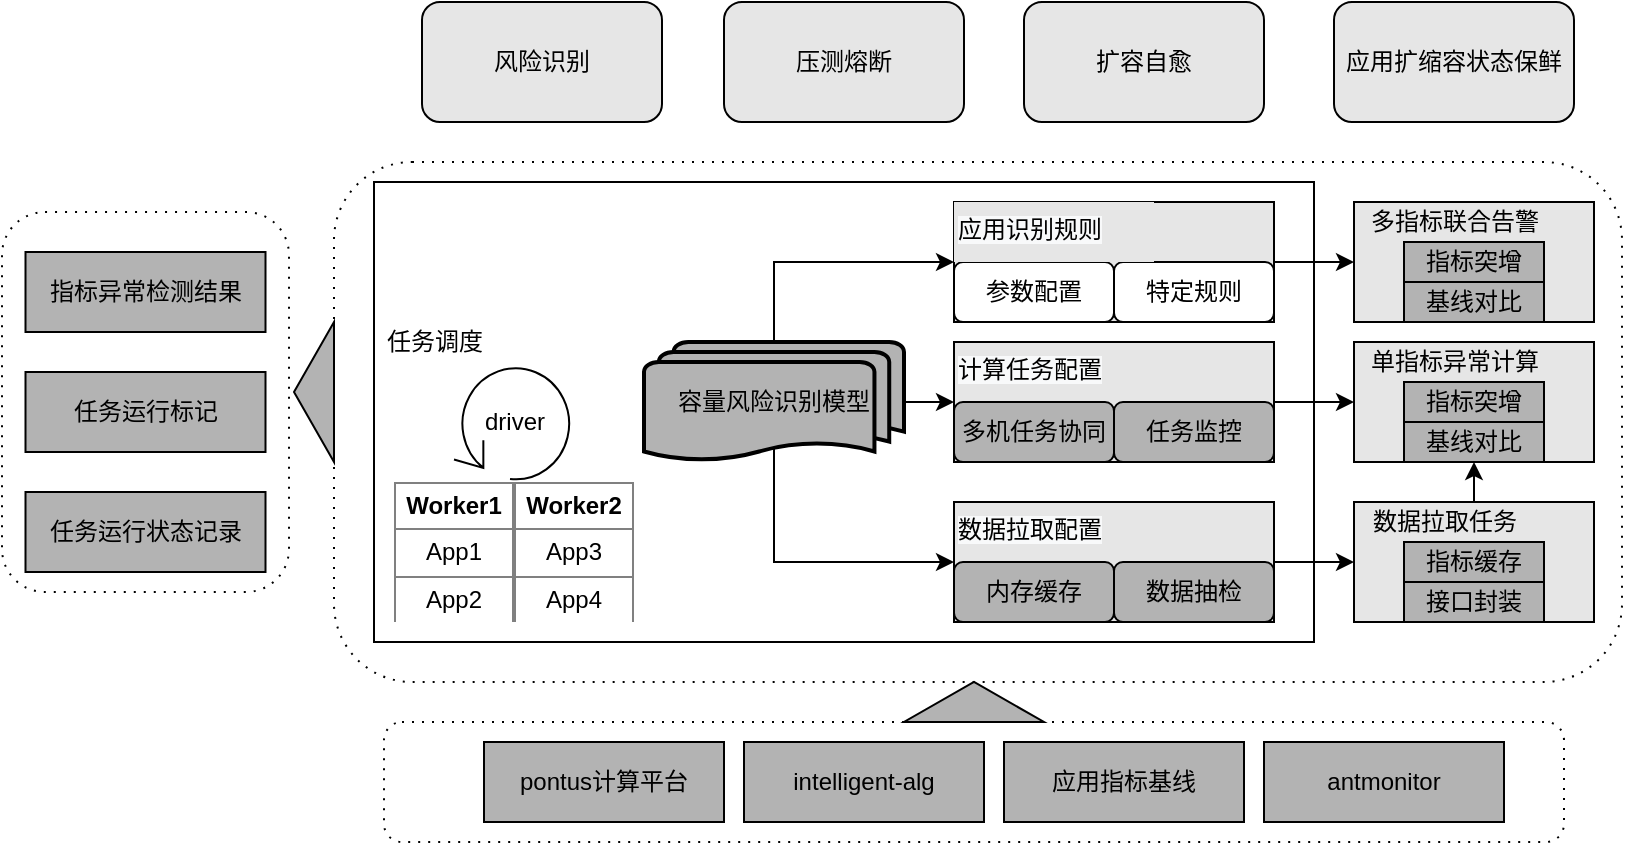 <mxfile version="13.7.7" type="github">
  <diagram id="owqiKtjegZCFVWd7rJzW" name="Page-1">
    <mxGraphModel dx="1186" dy="538" grid="1" gridSize="10" guides="1" tooltips="1" connect="1" arrows="1" fold="1" page="1" pageScale="1" pageWidth="827" pageHeight="1169" math="0" shadow="0">
      <root>
        <mxCell id="0" />
        <mxCell id="1" parent="0" />
        <mxCell id="Mhult8i7kt20SpEzvvNn-29" value="" style="shape=ext;rounded=1;html=1;whiteSpace=wrap;dashed=1;dashPattern=1 4;" parent="1" vertex="1">
          <mxGeometry x="10" y="255" width="143.5" height="190" as="geometry" />
        </mxCell>
        <mxCell id="Mhult8i7kt20SpEzvvNn-27" value="" style="shape=ext;rounded=1;html=1;whiteSpace=wrap;dashed=1;dashPattern=1 4;" parent="1" vertex="1">
          <mxGeometry x="176" y="230" width="644" height="260" as="geometry" />
        </mxCell>
        <mxCell id="Mhult8i7kt20SpEzvvNn-26" value="" style="shape=ext;rounded=1;html=1;whiteSpace=wrap;dashed=1;dashPattern=1 4;" parent="1" vertex="1">
          <mxGeometry x="201" y="510" width="590" height="60" as="geometry" />
        </mxCell>
        <mxCell id="Mhult8i7kt20SpEzvvNn-1" value="" style="rounded=0;whiteSpace=wrap;html=1;" parent="1" vertex="1">
          <mxGeometry x="196" y="240" width="470" height="230" as="geometry" />
        </mxCell>
        <mxCell id="Mhult8i7kt20SpEzvvNn-3" value="" style="edgeStyle=orthogonalEdgeStyle;rounded=0;orthogonalLoop=1;jettySize=auto;html=1;exitX=1;exitY=0.5;exitDx=0;exitDy=0;fillColor=#E6E6E6;" parent="1" source="Mhult8i7kt20SpEzvvNn-12" target="Mhult8i7kt20SpEzvvNn-2" edge="1">
          <mxGeometry relative="1" as="geometry" />
        </mxCell>
        <mxCell id="Mhult8i7kt20SpEzvvNn-5" value="" style="edgeStyle=orthogonalEdgeStyle;rounded=0;orthogonalLoop=1;jettySize=auto;html=1;exitX=1;exitY=0.5;exitDx=0;exitDy=0;fillColor=#E6E6E6;" parent="1" source="Mhult8i7kt20SpEzvvNn-13" target="Mhult8i7kt20SpEzvvNn-4" edge="1">
          <mxGeometry relative="1" as="geometry" />
        </mxCell>
        <mxCell id="Mhult8i7kt20SpEzvvNn-42" style="edgeStyle=orthogonalEdgeStyle;rounded=0;orthogonalLoop=1;jettySize=auto;html=1;exitX=0.5;exitY=0;exitDx=0;exitDy=0;entryX=0.5;entryY=1;entryDx=0;entryDy=0;fillColor=#E6E6E6;" parent="1" source="Mhult8i7kt20SpEzvvNn-4" target="Mhult8i7kt20SpEzvvNn-2" edge="1">
          <mxGeometry relative="1" as="geometry" />
        </mxCell>
        <mxCell id="Mhult8i7kt20SpEzvvNn-4" value="" style="rounded=0;whiteSpace=wrap;html=1;fillColor=#E6E6E6;" parent="1" vertex="1">
          <mxGeometry x="686" y="400" width="120" height="60" as="geometry" />
        </mxCell>
        <mxCell id="Mhult8i7kt20SpEzvvNn-2" value="" style="rounded=0;whiteSpace=wrap;html=1;fillColor=#E6E6E6;" parent="1" vertex="1">
          <mxGeometry x="686" y="320" width="120" height="60" as="geometry" />
        </mxCell>
        <mxCell id="Mhult8i7kt20SpEzvvNn-10" value="任务运行标记" style="rounded=0;whiteSpace=wrap;html=1;fillColor=#B3B3B3;" parent="1" vertex="1">
          <mxGeometry x="21.75" y="335" width="120" height="40" as="geometry" />
        </mxCell>
        <mxCell id="Mhult8i7kt20SpEzvvNn-12" value="" style="rounded=0;whiteSpace=wrap;html=1;fillColor=#E6E6E6;" parent="1" vertex="1">
          <mxGeometry x="486" y="320" width="160" height="60" as="geometry" />
        </mxCell>
        <mxCell id="Mhult8i7kt20SpEzvvNn-13" value="" style="rounded=0;whiteSpace=wrap;html=1;fillColor=#E6E6E6;" parent="1" vertex="1">
          <mxGeometry x="486" y="400" width="160" height="60" as="geometry" />
        </mxCell>
        <mxCell id="Mhult8i7kt20SpEzvvNn-16" value="pontus计算平台" style="rounded=0;whiteSpace=wrap;html=1;fillColor=#B3B3B3;" parent="1" vertex="1">
          <mxGeometry x="251" y="520" width="120" height="40" as="geometry" />
        </mxCell>
        <mxCell id="Mhult8i7kt20SpEzvvNn-17" value="antmonitor" style="rounded=0;whiteSpace=wrap;html=1;fillColor=#B3B3B3;" parent="1" vertex="1">
          <mxGeometry x="641" y="520" width="120" height="40" as="geometry" />
        </mxCell>
        <mxCell id="Mhult8i7kt20SpEzvvNn-18" value="&lt;span&gt;任务调度&lt;/span&gt;" style="text;html=1;align=center;verticalAlign=middle;resizable=0;points=[];autosize=1;" parent="1" vertex="1">
          <mxGeometry x="196" y="310" width="60" height="20" as="geometry" />
        </mxCell>
        <mxCell id="Mhult8i7kt20SpEzvvNn-19" value="intelligent-alg" style="rounded=0;whiteSpace=wrap;html=1;fillColor=#B3B3B3;" parent="1" vertex="1">
          <mxGeometry x="381" y="520" width="120" height="40" as="geometry" />
        </mxCell>
        <mxCell id="Mhult8i7kt20SpEzvvNn-20" value="driver" style="shape=mxgraph.bpmn.loop;html=1;outlineConnect=0;" parent="1" vertex="1">
          <mxGeometry x="236" y="330" width="60" height="60" as="geometry" />
        </mxCell>
        <mxCell id="Mhult8i7kt20SpEzvvNn-30" value="" style="html=1;shadow=0;dashed=0;align=center;verticalAlign=middle;shape=mxgraph.arrows2.arrow;dy=0.6;dx=40;direction=north;notch=0;fillColor=#B3B3B3;" parent="1" vertex="1">
          <mxGeometry x="461" y="490" width="70" height="20" as="geometry" />
        </mxCell>
        <mxCell id="Mhult8i7kt20SpEzvvNn-31" value="" style="html=1;shadow=0;dashed=0;align=center;verticalAlign=middle;shape=mxgraph.arrows2.arrow;dy=0.6;dx=40;direction=north;notch=0;fillColor=#B3B3B3;rotation=-90;" parent="1" vertex="1">
          <mxGeometry x="131" y="335" width="70" height="20" as="geometry" />
        </mxCell>
        <mxCell id="IhhSQsG7TcZcSRsEs26X-16" style="edgeStyle=orthogonalEdgeStyle;rounded=0;orthogonalLoop=1;jettySize=auto;html=1;exitX=1;exitY=0.5;exitDx=0;exitDy=0;exitPerimeter=0;entryX=0;entryY=1;entryDx=0;entryDy=0;" edge="1" parent="1" source="Mhult8i7kt20SpEzvvNn-32" target="Mhult8i7kt20SpEzvvNn-59">
          <mxGeometry relative="1" as="geometry" />
        </mxCell>
        <mxCell id="IhhSQsG7TcZcSRsEs26X-17" style="edgeStyle=orthogonalEdgeStyle;rounded=0;orthogonalLoop=1;jettySize=auto;html=1;exitX=0.5;exitY=0;exitDx=0;exitDy=0;exitPerimeter=0;entryX=0;entryY=0;entryDx=0;entryDy=0;" edge="1" parent="1" source="Mhult8i7kt20SpEzvvNn-32" target="IhhSQsG7TcZcSRsEs26X-6">
          <mxGeometry relative="1" as="geometry">
            <Array as="points">
              <mxPoint x="396" y="280" />
            </Array>
          </mxGeometry>
        </mxCell>
        <mxCell id="IhhSQsG7TcZcSRsEs26X-18" style="edgeStyle=orthogonalEdgeStyle;rounded=0;orthogonalLoop=1;jettySize=auto;html=1;exitX=0.5;exitY=0.88;exitDx=0;exitDy=0;exitPerimeter=0;entryX=0;entryY=1;entryDx=0;entryDy=0;" edge="1" parent="1" source="Mhult8i7kt20SpEzvvNn-32" target="Mhult8i7kt20SpEzvvNn-60">
          <mxGeometry relative="1" as="geometry">
            <Array as="points">
              <mxPoint x="396" y="430" />
            </Array>
          </mxGeometry>
        </mxCell>
        <mxCell id="Mhult8i7kt20SpEzvvNn-32" value="容量风险识别模型" style="strokeWidth=2;html=1;shape=mxgraph.flowchart.multi-document;whiteSpace=wrap;fillColor=#B3B3B3;" parent="1" vertex="1">
          <mxGeometry x="331" y="320" width="130" height="60" as="geometry" />
        </mxCell>
        <mxCell id="Mhult8i7kt20SpEzvvNn-40" value="&lt;table border=&quot;1&quot; width=&quot;100%&quot; cellpadding=&quot;4&quot; style=&quot;width: 100% ; height: 100% ; border-collapse: collapse&quot;&gt;&lt;tbody&gt;&lt;tr&gt;&lt;th align=&quot;center&quot;&gt;Worker1&lt;/th&gt;&lt;/tr&gt;&lt;tr&gt;&lt;td align=&quot;center&quot;&gt;App1&lt;/td&gt;&lt;/tr&gt;&lt;tr&gt;&lt;td align=&quot;center&quot;&gt;&lt;span&gt;App2&lt;/span&gt;&lt;br&gt;&lt;/td&gt;&lt;/tr&gt;&lt;/tbody&gt;&lt;/table&gt;" style="text;html=1;strokeColor=none;fillColor=none;overflow=fill;" parent="1" vertex="1">
          <mxGeometry x="206" y="390" width="60" height="70" as="geometry" />
        </mxCell>
        <mxCell id="Mhult8i7kt20SpEzvvNn-41" value="&lt;table border=&quot;1&quot; width=&quot;100%&quot; cellpadding=&quot;4&quot; style=&quot;width: 100% ; height: 100% ; border-collapse: collapse&quot;&gt;&lt;tbody&gt;&lt;tr&gt;&lt;th align=&quot;center&quot;&gt;Worker2&lt;/th&gt;&lt;/tr&gt;&lt;tr&gt;&lt;td align=&quot;center&quot;&gt;App3&lt;/td&gt;&lt;/tr&gt;&lt;tr&gt;&lt;td align=&quot;center&quot;&gt;&lt;span&gt;App4&lt;/span&gt;&lt;br&gt;&lt;/td&gt;&lt;/tr&gt;&lt;/tbody&gt;&lt;/table&gt;" style="text;html=1;strokeColor=none;fillColor=none;overflow=fill;" parent="1" vertex="1">
          <mxGeometry x="266" y="390" width="60" height="70" as="geometry" />
        </mxCell>
        <mxCell id="Mhult8i7kt20SpEzvvNn-43" value="&lt;span&gt;单指标异常计算&lt;/span&gt;" style="text;html=1;align=center;verticalAlign=middle;resizable=0;points=[];autosize=1;" parent="1" vertex="1">
          <mxGeometry x="686" y="320" width="100" height="20" as="geometry" />
        </mxCell>
        <mxCell id="Mhult8i7kt20SpEzvvNn-44" value="&lt;span&gt;数据拉取任务&lt;/span&gt;" style="text;html=1;align=center;verticalAlign=middle;resizable=0;points=[];autosize=1;" parent="1" vertex="1">
          <mxGeometry x="686" y="400" width="90" height="20" as="geometry" />
        </mxCell>
        <mxCell id="Mhult8i7kt20SpEzvvNn-47" value="指标突增" style="rounded=0;whiteSpace=wrap;html=1;fillColor=#B3B3B3;" parent="1" vertex="1">
          <mxGeometry x="711" y="340" width="70" height="20" as="geometry" />
        </mxCell>
        <mxCell id="Mhult8i7kt20SpEzvvNn-48" value="基线对比" style="rounded=0;whiteSpace=wrap;html=1;fillColor=#B3B3B3;" parent="1" vertex="1">
          <mxGeometry x="711" y="360" width="70" height="20" as="geometry" />
        </mxCell>
        <mxCell id="Mhult8i7kt20SpEzvvNn-49" value="指标缓存" style="rounded=0;whiteSpace=wrap;html=1;fillColor=#B3B3B3;" parent="1" vertex="1">
          <mxGeometry x="711" y="420" width="70" height="20" as="geometry" />
        </mxCell>
        <mxCell id="Mhult8i7kt20SpEzvvNn-50" value="接口封装" style="rounded=0;whiteSpace=wrap;html=1;fillColor=#B3B3B3;" parent="1" vertex="1">
          <mxGeometry x="711" y="440" width="70" height="20" as="geometry" />
        </mxCell>
        <mxCell id="Mhult8i7kt20SpEzvvNn-55" value="内存缓存" style="rounded=1;whiteSpace=wrap;html=1;fillColor=#B3B3B3;" parent="1" vertex="1">
          <mxGeometry x="486" y="430" width="80" height="30" as="geometry" />
        </mxCell>
        <mxCell id="Mhult8i7kt20SpEzvvNn-56" value="多机任务协同" style="rounded=1;whiteSpace=wrap;html=1;fillColor=#B3B3B3;" parent="1" vertex="1">
          <mxGeometry x="486" y="350" width="80" height="30" as="geometry" />
        </mxCell>
        <mxCell id="Mhult8i7kt20SpEzvvNn-57" value="任务监控" style="rounded=1;whiteSpace=wrap;html=1;fillColor=#B3B3B3;" parent="1" vertex="1">
          <mxGeometry x="566" y="350" width="80" height="30" as="geometry" />
        </mxCell>
        <mxCell id="Mhult8i7kt20SpEzvvNn-58" value="数据抽检" style="rounded=1;whiteSpace=wrap;html=1;fillColor=#B3B3B3;" parent="1" vertex="1">
          <mxGeometry x="566" y="430" width="80" height="30" as="geometry" />
        </mxCell>
        <mxCell id="Mhult8i7kt20SpEzvvNn-59" value="&lt;meta charset=&quot;utf-8&quot;&gt;&lt;span style=&quot;color: rgb(0, 0, 0); font-family: helvetica; font-size: 12px; font-style: normal; font-weight: 400; letter-spacing: normal; text-align: center; text-indent: 0px; text-transform: none; word-spacing: 0px; background-color: rgb(248, 249, 250); display: inline; float: none;&quot;&gt;计算任务配置&lt;/span&gt;" style="text;whiteSpace=wrap;html=1;" parent="1" vertex="1">
          <mxGeometry x="486" y="320" width="100" height="30" as="geometry" />
        </mxCell>
        <mxCell id="Mhult8i7kt20SpEzvvNn-60" value="&lt;meta charset=&quot;utf-8&quot;&gt;&lt;span style=&quot;color: rgb(0, 0, 0); font-family: helvetica; font-size: 12px; font-style: normal; font-weight: 400; letter-spacing: normal; text-align: center; text-indent: 0px; text-transform: none; word-spacing: 0px; background-color: rgb(248, 249, 250); display: inline; float: none;&quot;&gt;数据拉取配置&lt;/span&gt;" style="text;whiteSpace=wrap;html=1;" parent="1" vertex="1">
          <mxGeometry x="486" y="400" width="100" height="30" as="geometry" />
        </mxCell>
        <mxCell id="Mhult8i7kt20SpEzvvNn-61" value="任务运行状态记录" style="rounded=0;whiteSpace=wrap;html=1;fillColor=#B3B3B3;" parent="1" vertex="1">
          <mxGeometry x="21.75" y="395" width="120" height="40" as="geometry" />
        </mxCell>
        <mxCell id="Mhult8i7kt20SpEzvvNn-63" value="指标异常检测结果" style="rounded=0;whiteSpace=wrap;html=1;fillColor=#B3B3B3;" parent="1" vertex="1">
          <mxGeometry x="21.75" y="275" width="120" height="40" as="geometry" />
        </mxCell>
        <mxCell id="Mhult8i7kt20SpEzvvNn-64" value="应用指标基线" style="rounded=0;whiteSpace=wrap;html=1;fillColor=#B3B3B3;" parent="1" vertex="1">
          <mxGeometry x="511" y="520" width="120" height="40" as="geometry" />
        </mxCell>
        <mxCell id="IhhSQsG7TcZcSRsEs26X-1" value="&lt;span&gt;风险识别&lt;/span&gt;" style="rounded=1;whiteSpace=wrap;html=1;fillColor=#E6E6E6;" vertex="1" parent="1">
          <mxGeometry x="220" y="150" width="120" height="60" as="geometry" />
        </mxCell>
        <mxCell id="IhhSQsG7TcZcSRsEs26X-2" value="压测熔断" style="rounded=1;whiteSpace=wrap;html=1;fillColor=#E6E6E6;" vertex="1" parent="1">
          <mxGeometry x="371" y="150" width="120" height="60" as="geometry" />
        </mxCell>
        <mxCell id="IhhSQsG7TcZcSRsEs26X-3" value="扩容自愈" style="rounded=1;whiteSpace=wrap;html=1;fillColor=#E6E6E6;" vertex="1" parent="1">
          <mxGeometry x="521" y="150" width="120" height="60" as="geometry" />
        </mxCell>
        <mxCell id="IhhSQsG7TcZcSRsEs26X-4" value="应用扩缩容状态保鲜" style="rounded=1;whiteSpace=wrap;html=1;fillColor=#E6E6E6;" vertex="1" parent="1">
          <mxGeometry x="676" y="150" width="120" height="60" as="geometry" />
        </mxCell>
        <mxCell id="IhhSQsG7TcZcSRsEs26X-5" value="" style="rounded=0;whiteSpace=wrap;html=1;fillColor=#E6E6E6;" vertex="1" parent="1">
          <mxGeometry x="486" y="250" width="160" height="60" as="geometry" />
        </mxCell>
        <mxCell id="IhhSQsG7TcZcSRsEs26X-6" value="参数配置" style="rounded=1;whiteSpace=wrap;html=1;fillColor=#FFFFFF;" vertex="1" parent="1">
          <mxGeometry x="486" y="280" width="80" height="30" as="geometry" />
        </mxCell>
        <mxCell id="IhhSQsG7TcZcSRsEs26X-14" style="edgeStyle=orthogonalEdgeStyle;rounded=0;orthogonalLoop=1;jettySize=auto;html=1;exitX=1;exitY=0;exitDx=0;exitDy=0;entryX=0;entryY=0.5;entryDx=0;entryDy=0;" edge="1" parent="1" source="IhhSQsG7TcZcSRsEs26X-7" target="IhhSQsG7TcZcSRsEs26X-10">
          <mxGeometry relative="1" as="geometry">
            <Array as="points">
              <mxPoint x="656" y="280" />
              <mxPoint x="656" y="280" />
            </Array>
          </mxGeometry>
        </mxCell>
        <mxCell id="IhhSQsG7TcZcSRsEs26X-7" value="特定规则" style="rounded=1;whiteSpace=wrap;html=1;fillColor=#FFFFFF;" vertex="1" parent="1">
          <mxGeometry x="566" y="280" width="80" height="30" as="geometry" />
        </mxCell>
        <mxCell id="IhhSQsG7TcZcSRsEs26X-8" value="&lt;span style=&quot;color: rgb(0 , 0 , 0) ; font-family: &amp;#34;helvetica&amp;#34; ; font-size: 12px ; font-style: normal ; font-weight: 400 ; letter-spacing: normal ; text-align: center ; text-indent: 0px ; text-transform: none ; word-spacing: 0px ; background-color: rgb(248 , 249 , 250) ; display: inline ; float: none&quot;&gt;应用识别规则&lt;/span&gt;" style="text;whiteSpace=wrap;html=1;fillColor=#E6E6E6;" vertex="1" parent="1">
          <mxGeometry x="486" y="250" width="100" height="30" as="geometry" />
        </mxCell>
        <mxCell id="IhhSQsG7TcZcSRsEs26X-10" value="" style="rounded=0;whiteSpace=wrap;html=1;fillColor=#E6E6E6;" vertex="1" parent="1">
          <mxGeometry x="686" y="250" width="120" height="60" as="geometry" />
        </mxCell>
        <mxCell id="IhhSQsG7TcZcSRsEs26X-11" value="&lt;span&gt;多指标联合告警&lt;/span&gt;" style="text;html=1;align=center;verticalAlign=middle;resizable=0;points=[];autosize=1;" vertex="1" parent="1">
          <mxGeometry x="686" y="250" width="100" height="20" as="geometry" />
        </mxCell>
        <mxCell id="IhhSQsG7TcZcSRsEs26X-12" value="指标突增" style="rounded=0;whiteSpace=wrap;html=1;fillColor=#B3B3B3;" vertex="1" parent="1">
          <mxGeometry x="711" y="270" width="70" height="20" as="geometry" />
        </mxCell>
        <mxCell id="IhhSQsG7TcZcSRsEs26X-13" value="基线对比" style="rounded=0;whiteSpace=wrap;html=1;fillColor=#B3B3B3;" vertex="1" parent="1">
          <mxGeometry x="711" y="290" width="70" height="20" as="geometry" />
        </mxCell>
      </root>
    </mxGraphModel>
  </diagram>
</mxfile>
